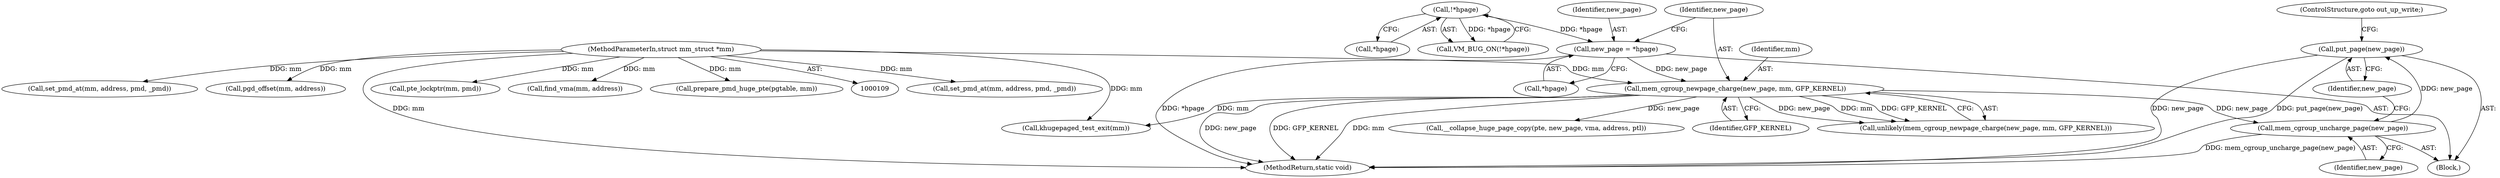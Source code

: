 digraph "0_linux_78f11a255749d09025f54d4e2df4fbcb031530e2@pointer" {
"1000445" [label="(Call,put_page(new_page))"];
"1000443" [label="(Call,mem_cgroup_uncharge_page(new_page))"];
"1000141" [label="(Call,mem_cgroup_newpage_charge(new_page, mm, GFP_KERNEL))"];
"1000135" [label="(Call,new_page = *hpage)"];
"1000132" [label="(Call,!*hpage)"];
"1000110" [label="(MethodParameterIn,struct mm_struct *mm)"];
"1000142" [label="(Identifier,new_page)"];
"1000443" [label="(Call,mem_cgroup_uncharge_page(new_page))"];
"1000136" [label="(Identifier,new_page)"];
"1000333" [label="(Call,set_pmd_at(mm, address, pmd, _pmd))"];
"1000447" [label="(ControlStructure,goto out_up_write;)"];
"1000115" [label="(Block,)"];
"1000144" [label="(Identifier,GFP_KERNEL)"];
"1000110" [label="(MethodParameterIn,struct mm_struct *mm)"];
"1000133" [label="(Call,*hpage)"];
"1000141" [label="(Call,mem_cgroup_newpage_charge(new_page, mm, GFP_KERNEL))"];
"1000135" [label="(Call,new_page = *hpage)"];
"1000408" [label="(Call,set_pmd_at(mm, address, pmd, _pmd))"];
"1000137" [label="(Call,*hpage)"];
"1000131" [label="(Call,VM_BUG_ON(!*hpage))"];
"1000241" [label="(Call,pgd_offset(mm, address))"];
"1000287" [label="(Call,pte_lockptr(mm, pmd))"];
"1000352" [label="(Call,__collapse_huge_page_copy(pte, new_page, vma, address, ptl))"];
"1000445" [label="(Call,put_page(new_page))"];
"1000444" [label="(Identifier,new_page)"];
"1000169" [label="(Call,find_vma(mm, address))"];
"1000164" [label="(Call,khugepaged_test_exit(mm))"];
"1000143" [label="(Identifier,mm)"];
"1000132" [label="(Call,!*hpage)"];
"1000448" [label="(MethodReturn,static void)"];
"1000140" [label="(Call,unlikely(mem_cgroup_newpage_charge(new_page, mm, GFP_KERNEL)))"];
"1000446" [label="(Identifier,new_page)"];
"1000417" [label="(Call,prepare_pmd_huge_pte(pgtable, mm))"];
"1000445" -> "1000115"  [label="AST: "];
"1000445" -> "1000446"  [label="CFG: "];
"1000446" -> "1000445"  [label="AST: "];
"1000447" -> "1000445"  [label="CFG: "];
"1000445" -> "1000448"  [label="DDG: new_page"];
"1000445" -> "1000448"  [label="DDG: put_page(new_page)"];
"1000443" -> "1000445"  [label="DDG: new_page"];
"1000443" -> "1000115"  [label="AST: "];
"1000443" -> "1000444"  [label="CFG: "];
"1000444" -> "1000443"  [label="AST: "];
"1000446" -> "1000443"  [label="CFG: "];
"1000443" -> "1000448"  [label="DDG: mem_cgroup_uncharge_page(new_page)"];
"1000141" -> "1000443"  [label="DDG: new_page"];
"1000141" -> "1000140"  [label="AST: "];
"1000141" -> "1000144"  [label="CFG: "];
"1000142" -> "1000141"  [label="AST: "];
"1000143" -> "1000141"  [label="AST: "];
"1000144" -> "1000141"  [label="AST: "];
"1000140" -> "1000141"  [label="CFG: "];
"1000141" -> "1000448"  [label="DDG: new_page"];
"1000141" -> "1000448"  [label="DDG: GFP_KERNEL"];
"1000141" -> "1000448"  [label="DDG: mm"];
"1000141" -> "1000140"  [label="DDG: new_page"];
"1000141" -> "1000140"  [label="DDG: mm"];
"1000141" -> "1000140"  [label="DDG: GFP_KERNEL"];
"1000135" -> "1000141"  [label="DDG: new_page"];
"1000110" -> "1000141"  [label="DDG: mm"];
"1000141" -> "1000164"  [label="DDG: mm"];
"1000141" -> "1000352"  [label="DDG: new_page"];
"1000135" -> "1000115"  [label="AST: "];
"1000135" -> "1000137"  [label="CFG: "];
"1000136" -> "1000135"  [label="AST: "];
"1000137" -> "1000135"  [label="AST: "];
"1000142" -> "1000135"  [label="CFG: "];
"1000135" -> "1000448"  [label="DDG: *hpage"];
"1000132" -> "1000135"  [label="DDG: *hpage"];
"1000132" -> "1000131"  [label="AST: "];
"1000132" -> "1000133"  [label="CFG: "];
"1000133" -> "1000132"  [label="AST: "];
"1000131" -> "1000132"  [label="CFG: "];
"1000132" -> "1000131"  [label="DDG: *hpage"];
"1000110" -> "1000109"  [label="AST: "];
"1000110" -> "1000448"  [label="DDG: mm"];
"1000110" -> "1000164"  [label="DDG: mm"];
"1000110" -> "1000169"  [label="DDG: mm"];
"1000110" -> "1000241"  [label="DDG: mm"];
"1000110" -> "1000287"  [label="DDG: mm"];
"1000110" -> "1000333"  [label="DDG: mm"];
"1000110" -> "1000408"  [label="DDG: mm"];
"1000110" -> "1000417"  [label="DDG: mm"];
}
